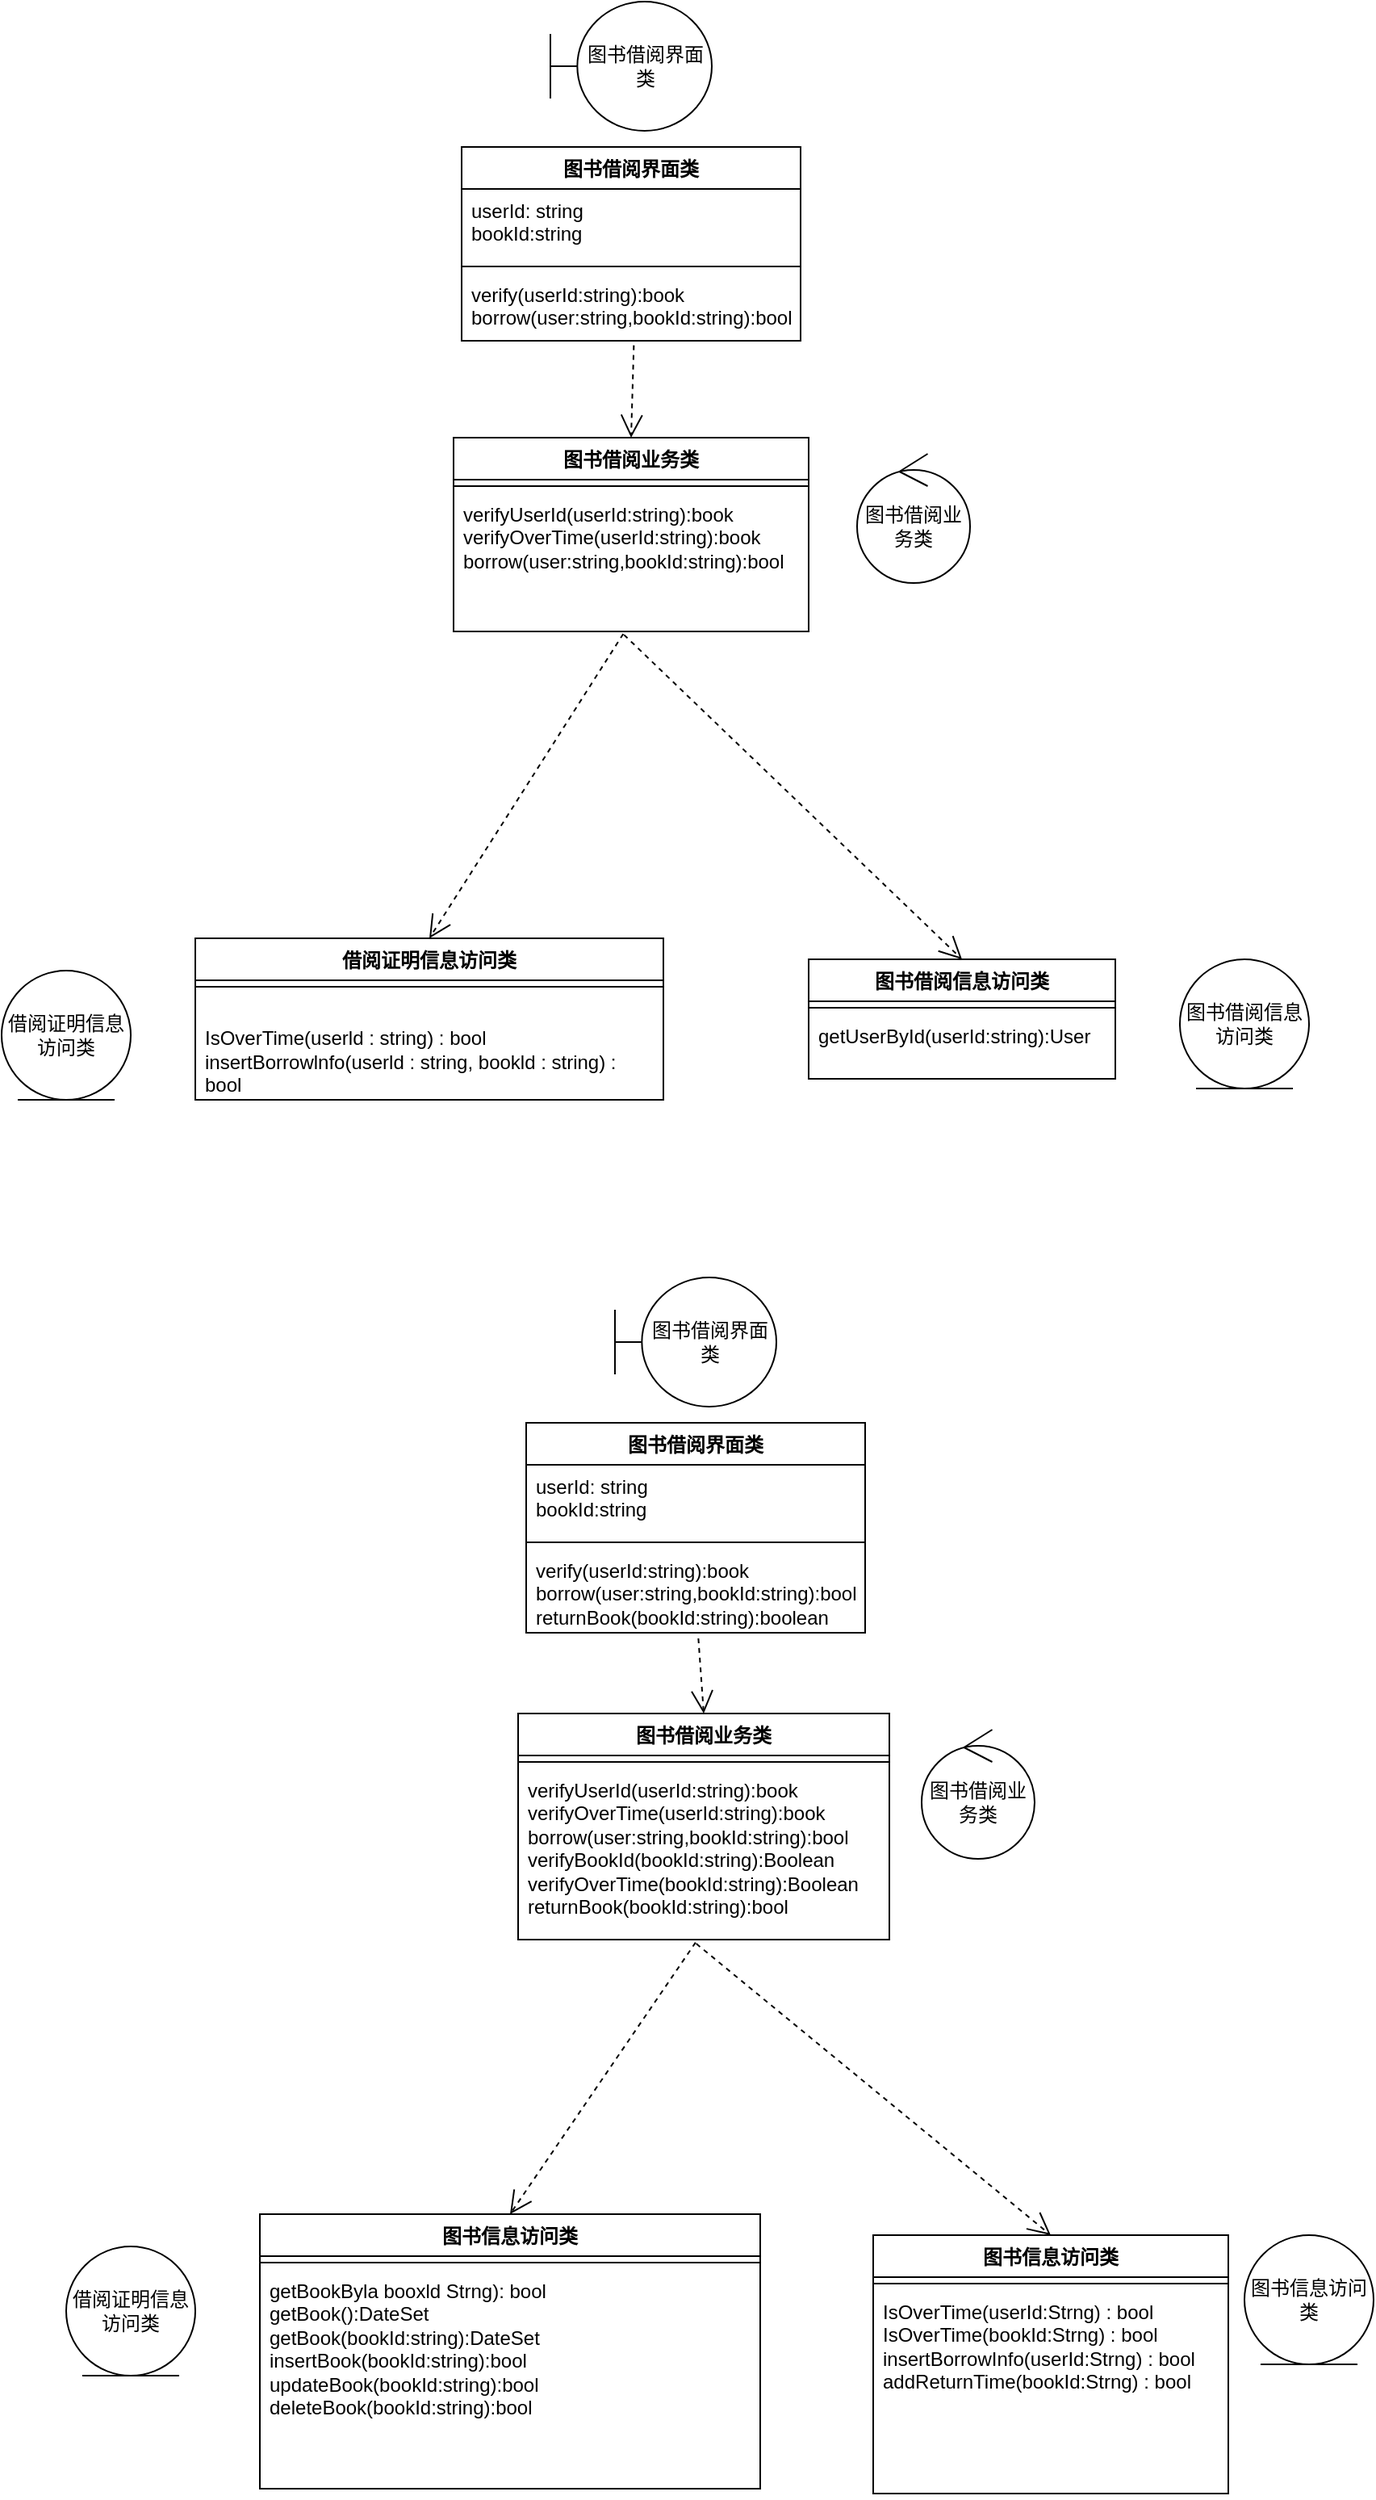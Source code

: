 <mxfile version="21.1.7" type="github">
  <diagram name="第 1 页" id="2etSsabE5EfdO6nmUWNd">
    <mxGraphModel dx="2062" dy="694" grid="1" gridSize="10" guides="1" tooltips="1" connect="1" arrows="1" fold="1" page="1" pageScale="1" pageWidth="827" pageHeight="1169" math="0" shadow="0">
      <root>
        <mxCell id="0" />
        <mxCell id="1" parent="0" />
        <mxCell id="MQDV8qLic893FauFztu4-1" value="图书借阅界面类" style="shape=umlBoundary;whiteSpace=wrap;html=1;" vertex="1" parent="1">
          <mxGeometry x="240" y="20" width="100" height="80" as="geometry" />
        </mxCell>
        <mxCell id="MQDV8qLic893FauFztu4-3" value="借阅证明信息访问类" style="ellipse;shape=umlEntity;whiteSpace=wrap;html=1;" vertex="1" parent="1">
          <mxGeometry x="-100" y="620" width="80" height="80" as="geometry" />
        </mxCell>
        <mxCell id="MQDV8qLic893FauFztu4-4" value="图书借阅业务类" style="ellipse;shape=umlControl;whiteSpace=wrap;html=1;" vertex="1" parent="1">
          <mxGeometry x="430" y="300" width="70" height="80" as="geometry" />
        </mxCell>
        <mxCell id="MQDV8qLic893FauFztu4-5" value="图书借阅信息访问类" style="ellipse;shape=umlEntity;whiteSpace=wrap;html=1;" vertex="1" parent="1">
          <mxGeometry x="630" y="613" width="80" height="80" as="geometry" />
        </mxCell>
        <mxCell id="MQDV8qLic893FauFztu4-6" value="图书借阅界面类" style="swimlane;fontStyle=1;align=center;verticalAlign=top;childLayout=stackLayout;horizontal=1;startSize=26;horizontalStack=0;resizeParent=1;resizeParentMax=0;resizeLast=0;collapsible=1;marginBottom=0;whiteSpace=wrap;html=1;" vertex="1" parent="1">
          <mxGeometry x="185" y="110" width="210" height="120" as="geometry" />
        </mxCell>
        <mxCell id="MQDV8qLic893FauFztu4-7" value="userId: string&lt;br&gt;bookId:string" style="text;strokeColor=none;fillColor=none;align=left;verticalAlign=top;spacingLeft=4;spacingRight=4;overflow=hidden;rotatable=0;points=[[0,0.5],[1,0.5]];portConstraint=eastwest;whiteSpace=wrap;html=1;" vertex="1" parent="MQDV8qLic893FauFztu4-6">
          <mxGeometry y="26" width="210" height="44" as="geometry" />
        </mxCell>
        <mxCell id="MQDV8qLic893FauFztu4-8" value="" style="line;strokeWidth=1;fillColor=none;align=left;verticalAlign=middle;spacingTop=-1;spacingLeft=3;spacingRight=3;rotatable=0;labelPosition=right;points=[];portConstraint=eastwest;strokeColor=inherit;" vertex="1" parent="MQDV8qLic893FauFztu4-6">
          <mxGeometry y="70" width="210" height="8" as="geometry" />
        </mxCell>
        <mxCell id="MQDV8qLic893FauFztu4-9" value="verify(userId:string):book&lt;br&gt;borrow(user:string,bookId:string):bool" style="text;strokeColor=none;fillColor=none;align=left;verticalAlign=top;spacingLeft=4;spacingRight=4;overflow=hidden;rotatable=0;points=[[0,0.5],[1,0.5]];portConstraint=eastwest;whiteSpace=wrap;html=1;" vertex="1" parent="MQDV8qLic893FauFztu4-6">
          <mxGeometry y="78" width="210" height="42" as="geometry" />
        </mxCell>
        <mxCell id="MQDV8qLic893FauFztu4-10" value="借阅证明信息访问类" style="swimlane;fontStyle=1;align=center;verticalAlign=top;childLayout=stackLayout;horizontal=1;startSize=26;horizontalStack=0;resizeParent=1;resizeParentMax=0;resizeLast=0;collapsible=1;marginBottom=0;whiteSpace=wrap;html=1;" vertex="1" parent="1">
          <mxGeometry x="20" y="600" width="290" height="100" as="geometry" />
        </mxCell>
        <mxCell id="MQDV8qLic893FauFztu4-12" value="" style="line;strokeWidth=1;fillColor=none;align=left;verticalAlign=middle;spacingTop=-1;spacingLeft=3;spacingRight=3;rotatable=0;labelPosition=right;points=[];portConstraint=eastwest;strokeColor=inherit;" vertex="1" parent="MQDV8qLic893FauFztu4-10">
          <mxGeometry y="26" width="290" height="8" as="geometry" />
        </mxCell>
        <mxCell id="MQDV8qLic893FauFztu4-13" value="&lt;div&gt;&lt;br&gt;&lt;/div&gt;&lt;div&gt;&lt;div&gt;IsOverTime(userld : string) : bool&lt;/div&gt;&lt;div&gt;insertBorrowlnfo(userld : string, bookld : string) : bool&lt;/div&gt;&lt;/div&gt;&lt;div&gt;&lt;br&gt;&lt;/div&gt;" style="text;strokeColor=none;fillColor=none;align=left;verticalAlign=top;spacingLeft=4;spacingRight=4;overflow=hidden;rotatable=0;points=[[0,0.5],[1,0.5]];portConstraint=eastwest;whiteSpace=wrap;html=1;" vertex="1" parent="MQDV8qLic893FauFztu4-10">
          <mxGeometry y="34" width="290" height="66" as="geometry" />
        </mxCell>
        <mxCell id="MQDV8qLic893FauFztu4-15" value="图书借阅业务类" style="swimlane;fontStyle=1;align=center;verticalAlign=top;childLayout=stackLayout;horizontal=1;startSize=26;horizontalStack=0;resizeParent=1;resizeParentMax=0;resizeLast=0;collapsible=1;marginBottom=0;whiteSpace=wrap;html=1;" vertex="1" parent="1">
          <mxGeometry x="180" y="290" width="220" height="120" as="geometry" />
        </mxCell>
        <mxCell id="MQDV8qLic893FauFztu4-17" value="" style="line;strokeWidth=1;fillColor=none;align=left;verticalAlign=middle;spacingTop=-1;spacingLeft=3;spacingRight=3;rotatable=0;labelPosition=right;points=[];portConstraint=eastwest;strokeColor=inherit;" vertex="1" parent="MQDV8qLic893FauFztu4-15">
          <mxGeometry y="26" width="220" height="8" as="geometry" />
        </mxCell>
        <mxCell id="MQDV8qLic893FauFztu4-18" value="verifyUserId(userId:string):book&lt;br&gt;verifyOverTime(userId:string):book&lt;br style=&quot;border-color: var(--border-color);&quot;&gt;borrow(user:string,bookId:string):bool" style="text;strokeColor=none;fillColor=none;align=left;verticalAlign=top;spacingLeft=4;spacingRight=4;overflow=hidden;rotatable=0;points=[[0,0.5],[1,0.5]];portConstraint=eastwest;whiteSpace=wrap;html=1;" vertex="1" parent="MQDV8qLic893FauFztu4-15">
          <mxGeometry y="34" width="220" height="86" as="geometry" />
        </mxCell>
        <mxCell id="MQDV8qLic893FauFztu4-19" value="图书借阅信息访问类" style="swimlane;fontStyle=1;align=center;verticalAlign=top;childLayout=stackLayout;horizontal=1;startSize=26;horizontalStack=0;resizeParent=1;resizeParentMax=0;resizeLast=0;collapsible=1;marginBottom=0;whiteSpace=wrap;html=1;" vertex="1" parent="1">
          <mxGeometry x="400" y="613" width="190" height="74" as="geometry" />
        </mxCell>
        <mxCell id="MQDV8qLic893FauFztu4-21" value="" style="line;strokeWidth=1;fillColor=none;align=left;verticalAlign=middle;spacingTop=-1;spacingLeft=3;spacingRight=3;rotatable=0;labelPosition=right;points=[];portConstraint=eastwest;strokeColor=inherit;" vertex="1" parent="MQDV8qLic893FauFztu4-19">
          <mxGeometry y="26" width="190" height="8" as="geometry" />
        </mxCell>
        <mxCell id="MQDV8qLic893FauFztu4-22" value="getUserById(userId:string):User" style="text;strokeColor=none;fillColor=none;align=left;verticalAlign=top;spacingLeft=4;spacingRight=4;overflow=hidden;rotatable=0;points=[[0,0.5],[1,0.5]];portConstraint=eastwest;whiteSpace=wrap;html=1;" vertex="1" parent="MQDV8qLic893FauFztu4-19">
          <mxGeometry y="34" width="190" height="40" as="geometry" />
        </mxCell>
        <mxCell id="MQDV8qLic893FauFztu4-25" value="" style="endArrow=open;endSize=12;dashed=1;html=1;rounded=0;exitX=0.508;exitY=1.067;exitDx=0;exitDy=0;exitPerimeter=0;entryX=0.5;entryY=0;entryDx=0;entryDy=0;" edge="1" parent="1" source="MQDV8qLic893FauFztu4-9" target="MQDV8qLic893FauFztu4-15">
          <mxGeometry width="160" relative="1" as="geometry">
            <mxPoint x="40" y="350" as="sourcePoint" />
            <mxPoint x="200" y="350" as="targetPoint" />
          </mxGeometry>
        </mxCell>
        <mxCell id="MQDV8qLic893FauFztu4-26" value="" style="endArrow=open;endSize=12;dashed=1;html=1;rounded=0;exitX=0.478;exitY=1.017;exitDx=0;exitDy=0;exitPerimeter=0;entryX=0.5;entryY=0;entryDx=0;entryDy=0;" edge="1" parent="1" source="MQDV8qLic893FauFztu4-18" target="MQDV8qLic893FauFztu4-10">
          <mxGeometry width="160" relative="1" as="geometry">
            <mxPoint x="302" y="243" as="sourcePoint" />
            <mxPoint x="300" y="300" as="targetPoint" />
          </mxGeometry>
        </mxCell>
        <mxCell id="MQDV8qLic893FauFztu4-27" value="" style="endArrow=open;endSize=12;dashed=1;html=1;rounded=0;exitX=0.48;exitY=1.024;exitDx=0;exitDy=0;exitPerimeter=0;entryX=0.5;entryY=0;entryDx=0;entryDy=0;" edge="1" parent="1" source="MQDV8qLic893FauFztu4-18" target="MQDV8qLic893FauFztu4-19">
          <mxGeometry width="160" relative="1" as="geometry">
            <mxPoint x="295" y="421" as="sourcePoint" />
            <mxPoint x="448" y="613" as="targetPoint" />
          </mxGeometry>
        </mxCell>
        <mxCell id="MQDV8qLic893FauFztu4-29" value="图书借阅界面类" style="shape=umlBoundary;whiteSpace=wrap;html=1;" vertex="1" parent="1">
          <mxGeometry x="280" y="810" width="100" height="80" as="geometry" />
        </mxCell>
        <mxCell id="MQDV8qLic893FauFztu4-30" value="借阅证明信息访问类" style="ellipse;shape=umlEntity;whiteSpace=wrap;html=1;" vertex="1" parent="1">
          <mxGeometry x="-60" y="1410" width="80" height="80" as="geometry" />
        </mxCell>
        <mxCell id="MQDV8qLic893FauFztu4-31" value="图书借阅业务类" style="ellipse;shape=umlControl;whiteSpace=wrap;html=1;" vertex="1" parent="1">
          <mxGeometry x="470" y="1090" width="70" height="80" as="geometry" />
        </mxCell>
        <mxCell id="MQDV8qLic893FauFztu4-32" value="图书信息访问类" style="ellipse;shape=umlEntity;whiteSpace=wrap;html=1;" vertex="1" parent="1">
          <mxGeometry x="670" y="1403" width="80" height="80" as="geometry" />
        </mxCell>
        <mxCell id="MQDV8qLic893FauFztu4-33" value="图书借阅界面类" style="swimlane;fontStyle=1;align=center;verticalAlign=top;childLayout=stackLayout;horizontal=1;startSize=26;horizontalStack=0;resizeParent=1;resizeParentMax=0;resizeLast=0;collapsible=1;marginBottom=0;whiteSpace=wrap;html=1;" vertex="1" parent="1">
          <mxGeometry x="225" y="900" width="210" height="130" as="geometry" />
        </mxCell>
        <mxCell id="MQDV8qLic893FauFztu4-34" value="userId: string&lt;br&gt;bookId:string" style="text;strokeColor=none;fillColor=none;align=left;verticalAlign=top;spacingLeft=4;spacingRight=4;overflow=hidden;rotatable=0;points=[[0,0.5],[1,0.5]];portConstraint=eastwest;whiteSpace=wrap;html=1;" vertex="1" parent="MQDV8qLic893FauFztu4-33">
          <mxGeometry y="26" width="210" height="44" as="geometry" />
        </mxCell>
        <mxCell id="MQDV8qLic893FauFztu4-35" value="" style="line;strokeWidth=1;fillColor=none;align=left;verticalAlign=middle;spacingTop=-1;spacingLeft=3;spacingRight=3;rotatable=0;labelPosition=right;points=[];portConstraint=eastwest;strokeColor=inherit;" vertex="1" parent="MQDV8qLic893FauFztu4-33">
          <mxGeometry y="70" width="210" height="8" as="geometry" />
        </mxCell>
        <mxCell id="MQDV8qLic893FauFztu4-36" value="verify(userId:string):book&lt;br&gt;borrow(user:string,bookId:string):bool&lt;br&gt;returnBook(bookId:string):boolean" style="text;strokeColor=none;fillColor=none;align=left;verticalAlign=top;spacingLeft=4;spacingRight=4;overflow=hidden;rotatable=0;points=[[0,0.5],[1,0.5]];portConstraint=eastwest;whiteSpace=wrap;html=1;" vertex="1" parent="MQDV8qLic893FauFztu4-33">
          <mxGeometry y="78" width="210" height="52" as="geometry" />
        </mxCell>
        <mxCell id="MQDV8qLic893FauFztu4-37" value="图书信息访问类" style="swimlane;fontStyle=1;align=center;verticalAlign=top;childLayout=stackLayout;horizontal=1;startSize=26;horizontalStack=0;resizeParent=1;resizeParentMax=0;resizeLast=0;collapsible=1;marginBottom=0;whiteSpace=wrap;html=1;" vertex="1" parent="1">
          <mxGeometry x="60" y="1390" width="310" height="170" as="geometry" />
        </mxCell>
        <mxCell id="MQDV8qLic893FauFztu4-38" value="" style="line;strokeWidth=1;fillColor=none;align=left;verticalAlign=middle;spacingTop=-1;spacingLeft=3;spacingRight=3;rotatable=0;labelPosition=right;points=[];portConstraint=eastwest;strokeColor=inherit;" vertex="1" parent="MQDV8qLic893FauFztu4-37">
          <mxGeometry y="26" width="310" height="8" as="geometry" />
        </mxCell>
        <mxCell id="MQDV8qLic893FauFztu4-39" value="getBookByla booxld Strng): bool&lt;br&gt;getBook():DateSet&lt;br&gt;getBook(bookId:string):DateSet&lt;br&gt;insertBook(bookId:string):bool&lt;br&gt;updateBook(bookId:string):bool&lt;br&gt;deleteBook(bookId:string):bool" style="text;strokeColor=none;fillColor=none;align=left;verticalAlign=top;spacingLeft=4;spacingRight=4;overflow=hidden;rotatable=0;points=[[0,0.5],[1,0.5]];portConstraint=eastwest;whiteSpace=wrap;html=1;" vertex="1" parent="MQDV8qLic893FauFztu4-37">
          <mxGeometry y="34" width="310" height="136" as="geometry" />
        </mxCell>
        <mxCell id="MQDV8qLic893FauFztu4-40" value="图书借阅业务类" style="swimlane;fontStyle=1;align=center;verticalAlign=top;childLayout=stackLayout;horizontal=1;startSize=26;horizontalStack=0;resizeParent=1;resizeParentMax=0;resizeLast=0;collapsible=1;marginBottom=0;whiteSpace=wrap;html=1;" vertex="1" parent="1">
          <mxGeometry x="220" y="1080" width="230" height="140" as="geometry" />
        </mxCell>
        <mxCell id="MQDV8qLic893FauFztu4-41" value="" style="line;strokeWidth=1;fillColor=none;align=left;verticalAlign=middle;spacingTop=-1;spacingLeft=3;spacingRight=3;rotatable=0;labelPosition=right;points=[];portConstraint=eastwest;strokeColor=inherit;" vertex="1" parent="MQDV8qLic893FauFztu4-40">
          <mxGeometry y="26" width="230" height="8" as="geometry" />
        </mxCell>
        <mxCell id="MQDV8qLic893FauFztu4-42" value="verifyUserId(userId:string):book&lt;br&gt;verifyOverTime(userId:string):book&lt;br style=&quot;border-color: var(--border-color);&quot;&gt;borrow(user:string,bookId:string):bool&lt;br&gt;verifyBookId(bookId:string):Boolean&lt;br&gt;verifyOverTime(bookId:string):Boolean&lt;br&gt;returnBook(bookId:string):bool" style="text;strokeColor=none;fillColor=none;align=left;verticalAlign=top;spacingLeft=4;spacingRight=4;overflow=hidden;rotatable=0;points=[[0,0.5],[1,0.5]];portConstraint=eastwest;whiteSpace=wrap;html=1;" vertex="1" parent="MQDV8qLic893FauFztu4-40">
          <mxGeometry y="34" width="230" height="106" as="geometry" />
        </mxCell>
        <mxCell id="MQDV8qLic893FauFztu4-43" value="图书信息访问类" style="swimlane;fontStyle=1;align=center;verticalAlign=top;childLayout=stackLayout;horizontal=1;startSize=26;horizontalStack=0;resizeParent=1;resizeParentMax=0;resizeLast=0;collapsible=1;marginBottom=0;whiteSpace=wrap;html=1;" vertex="1" parent="1">
          <mxGeometry x="440" y="1403" width="220" height="160" as="geometry" />
        </mxCell>
        <mxCell id="MQDV8qLic893FauFztu4-44" value="" style="line;strokeWidth=1;fillColor=none;align=left;verticalAlign=middle;spacingTop=-1;spacingLeft=3;spacingRight=3;rotatable=0;labelPosition=right;points=[];portConstraint=eastwest;strokeColor=inherit;" vertex="1" parent="MQDV8qLic893FauFztu4-43">
          <mxGeometry y="26" width="220" height="8" as="geometry" />
        </mxCell>
        <mxCell id="MQDV8qLic893FauFztu4-45" value="IsOverTime(userId:Strng) : bool&lt;br&gt;IsOverTime(bookId:Strng) : bool&lt;br&gt;insertBorrowInfo(userId:Strng) : bool&lt;br&gt;addReturnTime(bookId:Strng) : bool" style="text;strokeColor=none;fillColor=none;align=left;verticalAlign=top;spacingLeft=4;spacingRight=4;overflow=hidden;rotatable=0;points=[[0,0.5],[1,0.5]];portConstraint=eastwest;whiteSpace=wrap;html=1;" vertex="1" parent="MQDV8qLic893FauFztu4-43">
          <mxGeometry y="34" width="220" height="126" as="geometry" />
        </mxCell>
        <mxCell id="MQDV8qLic893FauFztu4-46" value="" style="endArrow=open;endSize=12;dashed=1;html=1;rounded=0;exitX=0.508;exitY=1.067;exitDx=0;exitDy=0;exitPerimeter=0;entryX=0.5;entryY=0;entryDx=0;entryDy=0;" edge="1" parent="1" source="MQDV8qLic893FauFztu4-36" target="MQDV8qLic893FauFztu4-40">
          <mxGeometry width="160" relative="1" as="geometry">
            <mxPoint x="80" y="1140" as="sourcePoint" />
            <mxPoint x="240" y="1140" as="targetPoint" />
          </mxGeometry>
        </mxCell>
        <mxCell id="MQDV8qLic893FauFztu4-47" value="" style="endArrow=open;endSize=12;dashed=1;html=1;rounded=0;exitX=0.478;exitY=1.017;exitDx=0;exitDy=0;exitPerimeter=0;entryX=0.5;entryY=0;entryDx=0;entryDy=0;" edge="1" parent="1" source="MQDV8qLic893FauFztu4-42" target="MQDV8qLic893FauFztu4-37">
          <mxGeometry width="160" relative="1" as="geometry">
            <mxPoint x="342" y="1033" as="sourcePoint" />
            <mxPoint x="340" y="1090" as="targetPoint" />
          </mxGeometry>
        </mxCell>
        <mxCell id="MQDV8qLic893FauFztu4-48" value="" style="endArrow=open;endSize=12;dashed=1;html=1;rounded=0;exitX=0.48;exitY=1.024;exitDx=0;exitDy=0;exitPerimeter=0;entryX=0.5;entryY=0;entryDx=0;entryDy=0;" edge="1" parent="1" source="MQDV8qLic893FauFztu4-42" target="MQDV8qLic893FauFztu4-43">
          <mxGeometry width="160" relative="1" as="geometry">
            <mxPoint x="335" y="1211" as="sourcePoint" />
            <mxPoint x="488" y="1403" as="targetPoint" />
          </mxGeometry>
        </mxCell>
      </root>
    </mxGraphModel>
  </diagram>
</mxfile>
